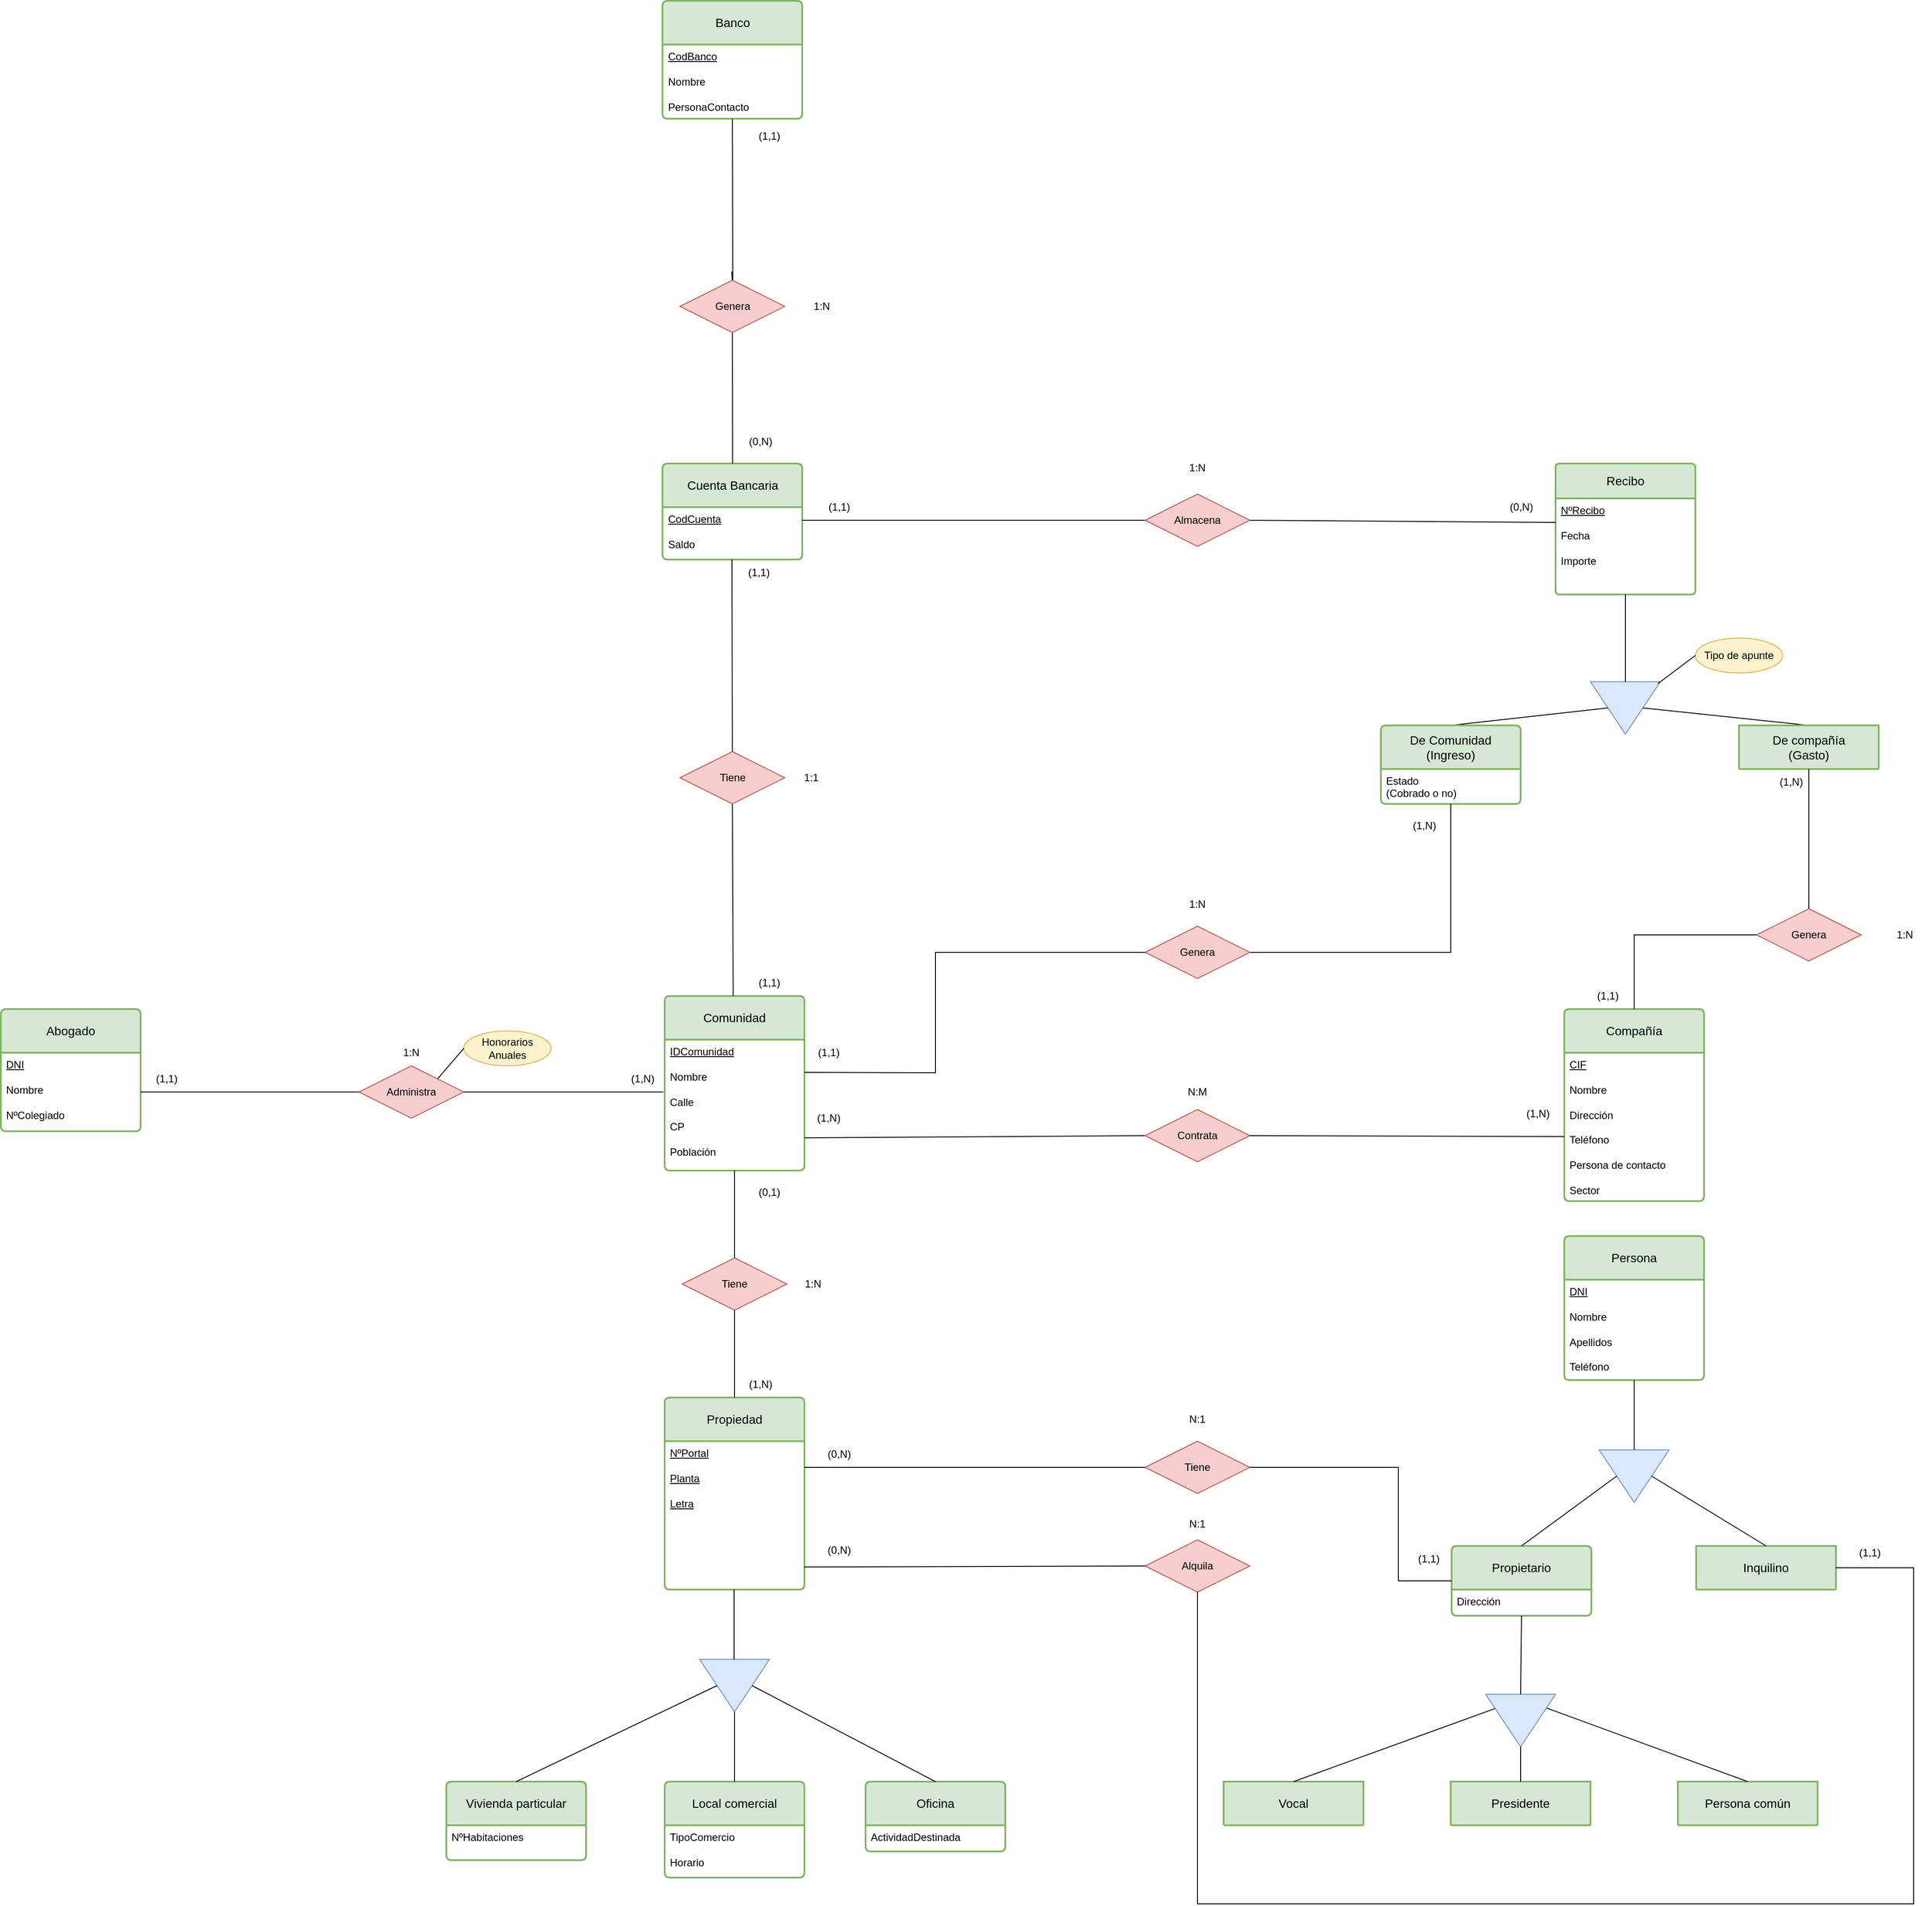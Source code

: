 <mxfile version="22.1.21" type="device">
  <diagram id="R2lEEEUBdFMjLlhIrx00" name="Page-1">
    <mxGraphModel dx="2422" dy="1778" grid="1" gridSize="10" guides="1" tooltips="1" connect="1" arrows="1" fold="1" page="1" pageScale="1" pageWidth="850" pageHeight="1100" math="0" shadow="0" extFonts="Permanent Marker^https://fonts.googleapis.com/css?family=Permanent+Marker">
      <root>
        <mxCell id="0" />
        <mxCell id="1" parent="0" />
        <mxCell id="xh92ISO5HCk_JloRSpn9-1" value="Abogado" style="swimlane;childLayout=stackLayout;horizontal=1;startSize=50;horizontalStack=0;rounded=1;fontSize=14;fontStyle=0;strokeWidth=2;resizeParent=0;resizeLast=1;shadow=0;dashed=0;align=center;arcSize=4;whiteSpace=wrap;html=1;fillColor=#d5e8d4;strokeColor=#82b366;" parent="1" vertex="1">
          <mxGeometry x="-360" y="115" width="160" height="140" as="geometry" />
        </mxCell>
        <mxCell id="xh92ISO5HCk_JloRSpn9-2" value="&lt;u&gt;DNI&lt;br&gt;&lt;/u&gt;&lt;br&gt;Nombre&lt;br&gt;&lt;br&gt;NºColegiado" style="align=left;strokeColor=none;fillColor=none;spacingLeft=4;fontSize=12;verticalAlign=top;resizable=0;rotatable=0;part=1;html=1;" parent="xh92ISO5HCk_JloRSpn9-1" vertex="1">
          <mxGeometry y="50" width="160" height="90" as="geometry" />
        </mxCell>
        <mxCell id="xh92ISO5HCk_JloRSpn9-3" value="Comunidad" style="swimlane;childLayout=stackLayout;horizontal=1;startSize=50;horizontalStack=0;rounded=1;fontSize=14;fontStyle=0;strokeWidth=2;resizeParent=0;resizeLast=1;shadow=0;dashed=0;align=center;arcSize=4;whiteSpace=wrap;html=1;fillColor=#d5e8d4;strokeColor=#82b366;" parent="1" vertex="1">
          <mxGeometry x="400" y="100" width="160" height="200" as="geometry" />
        </mxCell>
        <mxCell id="xh92ISO5HCk_JloRSpn9-4" value="&lt;u&gt;IDComunidad&lt;/u&gt;&lt;br&gt;&lt;br&gt;Nombre&lt;br&gt;&lt;br&gt;Calle&lt;br&gt;&lt;br&gt;CP&lt;br&gt;&lt;br&gt;Población&lt;br&gt;&lt;br&gt;" style="align=left;strokeColor=none;fillColor=none;spacingLeft=4;fontSize=12;verticalAlign=top;resizable=0;rotatable=0;part=1;html=1;" parent="xh92ISO5HCk_JloRSpn9-3" vertex="1">
          <mxGeometry y="50" width="160" height="150" as="geometry" />
        </mxCell>
        <mxCell id="xh92ISO5HCk_JloRSpn9-5" value="Compañía" style="swimlane;childLayout=stackLayout;horizontal=1;startSize=50;horizontalStack=0;rounded=1;fontSize=14;fontStyle=0;strokeWidth=2;resizeParent=0;resizeLast=1;shadow=0;dashed=0;align=center;arcSize=4;whiteSpace=wrap;html=1;fillColor=#d5e8d4;strokeColor=#82b366;" parent="1" vertex="1">
          <mxGeometry x="1430" y="115" width="160" height="220" as="geometry" />
        </mxCell>
        <mxCell id="xh92ISO5HCk_JloRSpn9-6" value="&lt;u&gt;CIF&lt;/u&gt;&lt;br&gt;&lt;br&gt;Nombre&lt;br&gt;&lt;br&gt;Dirección&lt;br&gt;&lt;br&gt;Teléfono&lt;br&gt;&lt;br&gt;Persona de contacto&lt;br&gt;&lt;br&gt;Sector" style="align=left;strokeColor=none;fillColor=none;spacingLeft=4;fontSize=12;verticalAlign=top;resizable=0;rotatable=0;part=1;html=1;" parent="xh92ISO5HCk_JloRSpn9-5" vertex="1">
          <mxGeometry y="50" width="160" height="170" as="geometry" />
        </mxCell>
        <mxCell id="xh92ISO5HCk_JloRSpn9-9" value="" style="triangle;whiteSpace=wrap;html=1;rotation=90;fillColor=#dae8fc;strokeColor=#6c8ebf;" parent="1" vertex="1">
          <mxGeometry x="450" y="850" width="60" height="80" as="geometry" />
        </mxCell>
        <mxCell id="xh92ISO5HCk_JloRSpn9-10" value="Vivienda particular" style="swimlane;childLayout=stackLayout;horizontal=1;startSize=50;horizontalStack=0;rounded=1;fontSize=14;fontStyle=0;strokeWidth=2;resizeParent=0;resizeLast=1;shadow=0;dashed=0;align=center;arcSize=4;whiteSpace=wrap;html=1;fillColor=#d5e8d4;strokeColor=#82b366;" parent="1" vertex="1">
          <mxGeometry x="150" y="1000" width="160" height="90" as="geometry" />
        </mxCell>
        <mxCell id="xh92ISO5HCk_JloRSpn9-11" value="NºHabitaciones" style="align=left;strokeColor=none;fillColor=none;spacingLeft=4;fontSize=12;verticalAlign=top;resizable=0;rotatable=0;part=1;html=1;" parent="xh92ISO5HCk_JloRSpn9-10" vertex="1">
          <mxGeometry y="50" width="160" height="40" as="geometry" />
        </mxCell>
        <mxCell id="xh92ISO5HCk_JloRSpn9-12" value="Local comercial" style="swimlane;childLayout=stackLayout;horizontal=1;startSize=50;horizontalStack=0;rounded=1;fontSize=14;fontStyle=0;strokeWidth=2;resizeParent=0;resizeLast=1;shadow=0;dashed=0;align=center;arcSize=4;whiteSpace=wrap;html=1;fillColor=#d5e8d4;strokeColor=#82b366;" parent="1" vertex="1">
          <mxGeometry x="400" y="1000" width="160" height="110" as="geometry" />
        </mxCell>
        <mxCell id="xh92ISO5HCk_JloRSpn9-13" value="TipoComercio&lt;br&gt;&lt;br&gt;Horario" style="align=left;strokeColor=none;fillColor=none;spacingLeft=4;fontSize=12;verticalAlign=top;resizable=0;rotatable=0;part=1;html=1;" parent="xh92ISO5HCk_JloRSpn9-12" vertex="1">
          <mxGeometry y="50" width="160" height="60" as="geometry" />
        </mxCell>
        <mxCell id="xh92ISO5HCk_JloRSpn9-14" value="Oficina" style="swimlane;childLayout=stackLayout;horizontal=1;startSize=50;horizontalStack=0;rounded=1;fontSize=14;fontStyle=0;strokeWidth=2;resizeParent=0;resizeLast=1;shadow=0;dashed=0;align=center;arcSize=4;whiteSpace=wrap;html=1;fillColor=#d5e8d4;strokeColor=#82b366;" parent="1" vertex="1">
          <mxGeometry x="630" y="1000" width="160" height="80" as="geometry" />
        </mxCell>
        <mxCell id="xh92ISO5HCk_JloRSpn9-15" value="ActividadDestinada" style="align=left;strokeColor=none;fillColor=none;spacingLeft=4;fontSize=12;verticalAlign=top;resizable=0;rotatable=0;part=1;html=1;" parent="xh92ISO5HCk_JloRSpn9-14" vertex="1">
          <mxGeometry y="50" width="160" height="30" as="geometry" />
        </mxCell>
        <mxCell id="xh92ISO5HCk_JloRSpn9-17" value="Persona común" style="swimlane;childLayout=stackLayout;horizontal=1;startSize=50;horizontalStack=0;rounded=1;fontSize=14;fontStyle=0;strokeWidth=2;resizeParent=0;resizeLast=1;shadow=0;dashed=0;align=center;arcSize=4;whiteSpace=wrap;html=1;fillColor=#d5e8d4;strokeColor=#82b366;" parent="1" vertex="1">
          <mxGeometry x="1560" y="1000" width="160" height="50" as="geometry" />
        </mxCell>
        <mxCell id="xh92ISO5HCk_JloRSpn9-24" value="Cuenta Bancaria" style="swimlane;childLayout=stackLayout;horizontal=1;startSize=50;horizontalStack=0;rounded=1;fontSize=14;fontStyle=0;strokeWidth=2;resizeParent=0;resizeLast=1;shadow=0;dashed=0;align=center;arcSize=4;whiteSpace=wrap;html=1;fillColor=#d5e8d4;strokeColor=#82b366;" parent="1" vertex="1">
          <mxGeometry x="397.5" y="-510" width="160" height="110" as="geometry" />
        </mxCell>
        <mxCell id="xh92ISO5HCk_JloRSpn9-25" value="&lt;u&gt;CodCuenta&lt;/u&gt;&lt;br&gt;&lt;br&gt;Saldo" style="align=left;strokeColor=none;fillColor=none;spacingLeft=4;fontSize=12;verticalAlign=top;resizable=0;rotatable=0;part=1;html=1;" parent="xh92ISO5HCk_JloRSpn9-24" vertex="1">
          <mxGeometry y="50" width="160" height="60" as="geometry" />
        </mxCell>
        <mxCell id="xh92ISO5HCk_JloRSpn9-26" value="Banco" style="swimlane;childLayout=stackLayout;horizontal=1;startSize=50;horizontalStack=0;rounded=1;fontSize=14;fontStyle=0;strokeWidth=2;resizeParent=0;resizeLast=1;shadow=0;dashed=0;align=center;arcSize=4;whiteSpace=wrap;html=1;fillColor=#d5e8d4;strokeColor=#82b366;" parent="1" vertex="1">
          <mxGeometry x="397.5" y="-1040" width="160" height="135" as="geometry" />
        </mxCell>
        <mxCell id="xh92ISO5HCk_JloRSpn9-27" value="&lt;u&gt;CodBanco&lt;/u&gt;&lt;br&gt;&lt;br&gt;Nombre&lt;br&gt;&lt;br&gt;PersonaContacto" style="align=left;strokeColor=none;fillColor=none;spacingLeft=4;fontSize=12;verticalAlign=top;resizable=0;rotatable=0;part=1;html=1;" parent="xh92ISO5HCk_JloRSpn9-26" vertex="1">
          <mxGeometry y="50" width="160" height="85" as="geometry" />
        </mxCell>
        <mxCell id="xh92ISO5HCk_JloRSpn9-28" value="Recibo" style="swimlane;childLayout=stackLayout;horizontal=1;startSize=40;horizontalStack=0;rounded=1;fontSize=14;fontStyle=0;strokeWidth=2;resizeParent=0;resizeLast=1;shadow=0;dashed=0;align=center;arcSize=4;whiteSpace=wrap;html=1;fillColor=#d5e8d4;strokeColor=#82b366;" parent="1" vertex="1">
          <mxGeometry x="1420" y="-510" width="160" height="150" as="geometry" />
        </mxCell>
        <mxCell id="xh92ISO5HCk_JloRSpn9-29" value="&lt;u&gt;NºRecibo&lt;/u&gt;&lt;br&gt;&lt;br&gt;Fecha&lt;br&gt;&lt;br&gt;Importe" style="align=left;strokeColor=none;fillColor=none;spacingLeft=4;fontSize=12;verticalAlign=top;resizable=0;rotatable=0;part=1;html=1;" parent="xh92ISO5HCk_JloRSpn9-28" vertex="1">
          <mxGeometry y="40" width="160" height="110" as="geometry" />
        </mxCell>
        <mxCell id="xh92ISO5HCk_JloRSpn9-30" value="" style="triangle;whiteSpace=wrap;html=1;rotation=90;fillColor=#dae8fc;strokeColor=#6c8ebf;" parent="1" vertex="1">
          <mxGeometry x="1350" y="890" width="60" height="80" as="geometry" />
        </mxCell>
        <mxCell id="xh92ISO5HCk_JloRSpn9-31" value="Propietario" style="swimlane;childLayout=stackLayout;horizontal=1;startSize=50;horizontalStack=0;rounded=1;fontSize=14;fontStyle=0;strokeWidth=2;resizeParent=0;resizeLast=1;shadow=0;dashed=0;align=center;arcSize=4;whiteSpace=wrap;html=1;fillColor=#d5e8d4;strokeColor=#82b366;" parent="1" vertex="1">
          <mxGeometry x="1301" y="730" width="160" height="80" as="geometry" />
        </mxCell>
        <mxCell id="xh92ISO5HCk_JloRSpn9-32" value="Dirección" style="align=left;strokeColor=none;fillColor=none;spacingLeft=4;fontSize=12;verticalAlign=top;resizable=0;rotatable=0;part=1;html=1;" parent="xh92ISO5HCk_JloRSpn9-31" vertex="1">
          <mxGeometry y="50" width="160" height="30" as="geometry" />
        </mxCell>
        <mxCell id="xh92ISO5HCk_JloRSpn9-33" value="" style="triangle;whiteSpace=wrap;html=1;rotation=90;fillColor=#dae8fc;strokeColor=#6c8ebf;" parent="1" vertex="1">
          <mxGeometry x="1470" y="-270" width="60" height="80" as="geometry" />
        </mxCell>
        <mxCell id="xh92ISO5HCk_JloRSpn9-38" value="Tipo de apunte" style="ellipse;whiteSpace=wrap;html=1;align=center;fillColor=#fff2cc;strokeColor=#d6b656;" parent="1" vertex="1">
          <mxGeometry x="1580" y="-310" width="100" height="40" as="geometry" />
        </mxCell>
        <mxCell id="xh92ISO5HCk_JloRSpn9-39" value="" style="endArrow=none;html=1;rounded=0;exitX=0.033;exitY=0.033;exitDx=0;exitDy=0;exitPerimeter=0;entryX=0;entryY=0.5;entryDx=0;entryDy=0;" parent="1" source="xh92ISO5HCk_JloRSpn9-33" target="xh92ISO5HCk_JloRSpn9-38" edge="1">
          <mxGeometry width="50" height="50" relative="1" as="geometry">
            <mxPoint x="1650" y="-240" as="sourcePoint" />
            <mxPoint x="1560" y="-290" as="targetPoint" />
          </mxGeometry>
        </mxCell>
        <mxCell id="K6A35efheIVHUd_6PUlh-1" value="Administra" style="shape=rhombus;perimeter=rhombusPerimeter;whiteSpace=wrap;html=1;align=center;fillColor=#f8cecc;strokeColor=#b85450;" parent="1" vertex="1">
          <mxGeometry x="50" y="180" width="120" height="60" as="geometry" />
        </mxCell>
        <mxCell id="K6A35efheIVHUd_6PUlh-2" value="" style="endArrow=none;html=1;rounded=0;entryX=1;entryY=0.5;entryDx=0;entryDy=0;exitX=0;exitY=0.5;exitDx=0;exitDy=0;" parent="1" source="K6A35efheIVHUd_6PUlh-1" target="xh92ISO5HCk_JloRSpn9-2" edge="1">
          <mxGeometry width="50" height="50" relative="1" as="geometry">
            <mxPoint x="-60" y="490" as="sourcePoint" />
            <mxPoint x="-10" y="440" as="targetPoint" />
          </mxGeometry>
        </mxCell>
        <mxCell id="K6A35efheIVHUd_6PUlh-3" value="" style="endArrow=none;html=1;rounded=0;entryX=1;entryY=0.5;entryDx=0;entryDy=0;exitX=-0.01;exitY=0.4;exitDx=0;exitDy=0;exitPerimeter=0;" parent="1" source="xh92ISO5HCk_JloRSpn9-4" target="K6A35efheIVHUd_6PUlh-1" edge="1">
          <mxGeometry width="50" height="50" relative="1" as="geometry">
            <mxPoint x="220" y="260" as="sourcePoint" />
            <mxPoint x="160" y="224.5" as="targetPoint" />
          </mxGeometry>
        </mxCell>
        <mxCell id="K6A35efheIVHUd_6PUlh-4" value="Honorarios Anuales" style="ellipse;whiteSpace=wrap;html=1;align=center;fillColor=#fff2cc;strokeColor=#d6b656;" parent="1" vertex="1">
          <mxGeometry x="170" y="140" width="100" height="40" as="geometry" />
        </mxCell>
        <mxCell id="K6A35efheIVHUd_6PUlh-5" value="" style="endArrow=none;html=1;rounded=0;entryX=1;entryY=0;entryDx=0;entryDy=0;exitX=0;exitY=0.5;exitDx=0;exitDy=0;" parent="1" source="K6A35efheIVHUd_6PUlh-4" target="K6A35efheIVHUd_6PUlh-1" edge="1">
          <mxGeometry width="50" height="50" relative="1" as="geometry">
            <mxPoint x="-30" y="390" as="sourcePoint" />
            <mxPoint x="20" y="340" as="targetPoint" />
          </mxGeometry>
        </mxCell>
        <mxCell id="K6A35efheIVHUd_6PUlh-6" value="" style="endArrow=none;html=1;rounded=0;exitX=0;exitY=0.5;exitDx=0;exitDy=0;entryX=1;entryY=0.75;entryDx=0;entryDy=0;" parent="1" source="K6A35efheIVHUd_6PUlh-7" edge="1" target="xh92ISO5HCk_JloRSpn9-4">
          <mxGeometry width="50" height="50" relative="1" as="geometry">
            <mxPoint x="980" y="270" as="sourcePoint" />
            <mxPoint x="591" y="270" as="targetPoint" />
          </mxGeometry>
        </mxCell>
        <mxCell id="K6A35efheIVHUd_6PUlh-7" value="Contrata" style="shape=rhombus;perimeter=rhombusPerimeter;whiteSpace=wrap;html=1;align=center;fillColor=#f8cecc;strokeColor=#b85450;" parent="1" vertex="1">
          <mxGeometry x="950" y="230" width="120" height="60" as="geometry" />
        </mxCell>
        <mxCell id="K6A35efheIVHUd_6PUlh-8" value="" style="endArrow=none;html=1;rounded=0;entryX=1;entryY=0.5;entryDx=0;entryDy=0;exitX=0;exitY=0.565;exitDx=0;exitDy=0;exitPerimeter=0;" parent="1" source="xh92ISO5HCk_JloRSpn9-6" target="K6A35efheIVHUd_6PUlh-7" edge="1">
          <mxGeometry width="50" height="50" relative="1" as="geometry">
            <mxPoint x="1430" y="225" as="sourcePoint" />
            <mxPoint x="930" y="229" as="targetPoint" />
          </mxGeometry>
        </mxCell>
        <mxCell id="K6A35efheIVHUd_6PUlh-10" value="" style="endArrow=none;html=1;rounded=0;entryX=1;entryY=0.5;entryDx=0;entryDy=0;exitX=0.5;exitY=0;exitDx=0;exitDy=0;" parent="1" source="xh92ISO5HCk_JloRSpn9-12" target="xh92ISO5HCk_JloRSpn9-9" edge="1">
          <mxGeometry width="50" height="50" relative="1" as="geometry">
            <mxPoint x="730" y="1030" as="sourcePoint" />
            <mxPoint x="780" y="980" as="targetPoint" />
          </mxGeometry>
        </mxCell>
        <mxCell id="K6A35efheIVHUd_6PUlh-11" value="" style="endArrow=none;html=1;rounded=0;entryX=0.5;entryY=0;entryDx=0;entryDy=0;exitX=0.5;exitY=0;exitDx=0;exitDy=0;" parent="1" source="xh92ISO5HCk_JloRSpn9-14" target="xh92ISO5HCk_JloRSpn9-9" edge="1">
          <mxGeometry width="50" height="50" relative="1" as="geometry">
            <mxPoint x="730" y="1030" as="sourcePoint" />
            <mxPoint x="780" y="980" as="targetPoint" />
          </mxGeometry>
        </mxCell>
        <mxCell id="K6A35efheIVHUd_6PUlh-12" value="" style="endArrow=none;html=1;rounded=0;entryX=0.5;entryY=1;entryDx=0;entryDy=0;exitX=0.5;exitY=0;exitDx=0;exitDy=0;" parent="1" source="xh92ISO5HCk_JloRSpn9-10" target="xh92ISO5HCk_JloRSpn9-9" edge="1">
          <mxGeometry width="50" height="50" relative="1" as="geometry">
            <mxPoint x="730" y="1030" as="sourcePoint" />
            <mxPoint x="780" y="980" as="targetPoint" />
          </mxGeometry>
        </mxCell>
        <mxCell id="K6A35efheIVHUd_6PUlh-13" value="" style="endArrow=none;html=1;rounded=0;entryX=0.5;entryY=1;entryDx=0;entryDy=0;exitX=0;exitY=0.5;exitDx=0;exitDy=0;" parent="1" source="xh92ISO5HCk_JloRSpn9-30" target="xh92ISO5HCk_JloRSpn9-32" edge="1">
          <mxGeometry width="50" height="50" relative="1" as="geometry">
            <mxPoint x="1385.23" y="1110" as="sourcePoint" />
            <mxPoint x="1385.23" y="1020" as="targetPoint" />
          </mxGeometry>
        </mxCell>
        <mxCell id="K6A35efheIVHUd_6PUlh-20" value="Tiene" style="shape=rhombus;perimeter=rhombusPerimeter;whiteSpace=wrap;html=1;align=center;fillColor=#f8cecc;strokeColor=#b85450;" parent="1" vertex="1">
          <mxGeometry x="950" y="610" width="120" height="60" as="geometry" />
        </mxCell>
        <mxCell id="K6A35efheIVHUd_6PUlh-21" value="Alquila" style="shape=rhombus;perimeter=rhombusPerimeter;whiteSpace=wrap;html=1;align=center;fillColor=#f8cecc;strokeColor=#b85450;" parent="1" vertex="1">
          <mxGeometry x="950" y="723" width="120" height="60" as="geometry" />
        </mxCell>
        <mxCell id="8YPmlU6h08-u4TBoxK_e-1" value="1:N" style="text;html=1;strokeColor=none;fillColor=none;align=center;verticalAlign=middle;whiteSpace=wrap;rounded=0;" parent="1" vertex="1">
          <mxGeometry x="80" y="150" width="60" height="30" as="geometry" />
        </mxCell>
        <mxCell id="8YPmlU6h08-u4TBoxK_e-4" value="(1,N)" style="text;html=1;strokeColor=none;fillColor=none;align=center;verticalAlign=middle;whiteSpace=wrap;rounded=0;" parent="1" vertex="1">
          <mxGeometry x="345" y="180" width="60" height="30" as="geometry" />
        </mxCell>
        <mxCell id="8YPmlU6h08-u4TBoxK_e-5" value="N:M" style="text;html=1;strokeColor=none;fillColor=none;align=center;verticalAlign=middle;whiteSpace=wrap;rounded=0;" parent="1" vertex="1">
          <mxGeometry x="980" y="195" width="60" height="30" as="geometry" />
        </mxCell>
        <mxCell id="8YPmlU6h08-u4TBoxK_e-6" value="(1,N)" style="text;html=1;strokeColor=none;fillColor=none;align=center;verticalAlign=middle;whiteSpace=wrap;rounded=0;" parent="1" vertex="1">
          <mxGeometry x="557.5" y="225" width="60" height="30" as="geometry" />
        </mxCell>
        <mxCell id="8YPmlU6h08-u4TBoxK_e-7" value="(1,N)" style="text;html=1;strokeColor=none;fillColor=none;align=center;verticalAlign=middle;whiteSpace=wrap;rounded=0;" parent="1" vertex="1">
          <mxGeometry x="1370" y="220" width="60" height="30" as="geometry" />
        </mxCell>
        <mxCell id="8YPmlU6h08-u4TBoxK_e-8" value="Tiene" style="shape=rhombus;perimeter=rhombusPerimeter;whiteSpace=wrap;html=1;align=center;fillColor=#f8cecc;strokeColor=#b85450;" parent="1" vertex="1">
          <mxGeometry x="420" y="400" width="120" height="60" as="geometry" />
        </mxCell>
        <mxCell id="8YPmlU6h08-u4TBoxK_e-9" value="Propiedad" style="swimlane;childLayout=stackLayout;horizontal=1;startSize=50;horizontalStack=0;rounded=1;fontSize=14;fontStyle=0;strokeWidth=2;resizeParent=0;resizeLast=1;shadow=0;dashed=0;align=center;arcSize=4;whiteSpace=wrap;html=1;fillColor=#d5e8d4;strokeColor=#82b366;" parent="1" vertex="1">
          <mxGeometry x="400" y="560" width="160" height="220" as="geometry" />
        </mxCell>
        <mxCell id="8YPmlU6h08-u4TBoxK_e-10" value="&lt;u&gt;NºPortal&lt;br style=&quot;border-color: var(--border-color);&quot;&gt;&lt;br style=&quot;border-color: var(--border-color);&quot;&gt;Planta&lt;br style=&quot;border-color: var(--border-color);&quot;&gt;&lt;br style=&quot;border-color: var(--border-color);&quot;&gt;Letra&lt;/u&gt;" style="align=left;strokeColor=none;fillColor=none;spacingLeft=4;fontSize=12;verticalAlign=top;resizable=0;rotatable=0;part=1;html=1;" parent="8YPmlU6h08-u4TBoxK_e-9" vertex="1">
          <mxGeometry y="50" width="160" height="170" as="geometry" />
        </mxCell>
        <mxCell id="8YPmlU6h08-u4TBoxK_e-13" value="" style="endArrow=none;html=1;rounded=0;exitX=0.5;exitY=0;exitDx=0;exitDy=0;entryX=0.5;entryY=1;entryDx=0;entryDy=0;" parent="1" source="8YPmlU6h08-u4TBoxK_e-9" target="8YPmlU6h08-u4TBoxK_e-8" edge="1">
          <mxGeometry width="50" height="50" relative="1" as="geometry">
            <mxPoint x="620" y="520" as="sourcePoint" />
            <mxPoint x="670" y="470" as="targetPoint" />
          </mxGeometry>
        </mxCell>
        <mxCell id="8YPmlU6h08-u4TBoxK_e-14" value="" style="endArrow=none;html=1;rounded=0;entryX=0.5;entryY=1;entryDx=0;entryDy=0;exitX=0.5;exitY=0;exitDx=0;exitDy=0;" parent="1" source="8YPmlU6h08-u4TBoxK_e-8" target="xh92ISO5HCk_JloRSpn9-4" edge="1">
          <mxGeometry width="50" height="50" relative="1" as="geometry">
            <mxPoint x="620" y="520" as="sourcePoint" />
            <mxPoint x="670" y="470" as="targetPoint" />
          </mxGeometry>
        </mxCell>
        <mxCell id="8YPmlU6h08-u4TBoxK_e-15" value="" style="endArrow=none;html=1;rounded=0;entryX=0.5;entryY=1;entryDx=0;entryDy=0;exitX=0.5;exitY=0;exitDx=0;exitDy=0;" parent="1" edge="1">
          <mxGeometry width="50" height="50" relative="1" as="geometry">
            <mxPoint x="479.5" y="860" as="sourcePoint" />
            <mxPoint x="479.5" y="780" as="targetPoint" />
          </mxGeometry>
        </mxCell>
        <mxCell id="8YPmlU6h08-u4TBoxK_e-16" value="1:N" style="text;html=1;strokeColor=none;fillColor=none;align=center;verticalAlign=middle;whiteSpace=wrap;rounded=0;" parent="1" vertex="1">
          <mxGeometry x="540" y="415" width="60" height="30" as="geometry" />
        </mxCell>
        <mxCell id="8YPmlU6h08-u4TBoxK_e-17" value="(0,1)" style="text;html=1;strokeColor=none;fillColor=none;align=center;verticalAlign=middle;whiteSpace=wrap;rounded=0;" parent="1" vertex="1">
          <mxGeometry x="490" y="310" width="60" height="30" as="geometry" />
        </mxCell>
        <mxCell id="8YPmlU6h08-u4TBoxK_e-18" value="(1,N)" style="text;html=1;strokeColor=none;fillColor=none;align=center;verticalAlign=middle;whiteSpace=wrap;rounded=0;" parent="1" vertex="1">
          <mxGeometry x="480" y="530" width="60" height="30" as="geometry" />
        </mxCell>
        <mxCell id="8YPmlU6h08-u4TBoxK_e-22" value="" style="endArrow=none;html=1;rounded=0;entryX=0;entryY=0.5;entryDx=0;entryDy=0;exitX=0.999;exitY=0.848;exitDx=0;exitDy=0;exitPerimeter=0;" parent="1" source="8YPmlU6h08-u4TBoxK_e-10" target="K6A35efheIVHUd_6PUlh-21" edge="1">
          <mxGeometry width="50" height="50" relative="1" as="geometry">
            <mxPoint x="1150" y="960" as="sourcePoint" />
            <mxPoint x="1200" y="910" as="targetPoint" />
          </mxGeometry>
        </mxCell>
        <mxCell id="8YPmlU6h08-u4TBoxK_e-23" value="" style="endArrow=none;html=1;rounded=0;exitX=0;exitY=0.5;exitDx=0;exitDy=0;" parent="1" source="K6A35efheIVHUd_6PUlh-20" edge="1">
          <mxGeometry width="50" height="50" relative="1" as="geometry">
            <mxPoint x="1200" y="770" as="sourcePoint" />
            <mxPoint x="560" y="640" as="targetPoint" />
          </mxGeometry>
        </mxCell>
        <mxCell id="8YPmlU6h08-u4TBoxK_e-24" value="Presidente" style="swimlane;childLayout=stackLayout;horizontal=1;startSize=50;horizontalStack=0;rounded=1;fontSize=14;fontStyle=0;strokeWidth=2;resizeParent=0;resizeLast=1;shadow=0;dashed=0;align=center;arcSize=4;whiteSpace=wrap;html=1;fillColor=#d5e8d4;strokeColor=#82b366;" parent="1" vertex="1">
          <mxGeometry x="1300" y="1000" width="160" height="50" as="geometry" />
        </mxCell>
        <mxCell id="8YPmlU6h08-u4TBoxK_e-26" value="Vocal" style="swimlane;childLayout=stackLayout;horizontal=1;startSize=50;horizontalStack=0;rounded=1;fontSize=14;fontStyle=0;strokeWidth=2;resizeParent=0;resizeLast=1;shadow=0;dashed=0;align=center;arcSize=4;whiteSpace=wrap;html=1;fillColor=#d5e8d4;strokeColor=#82b366;" parent="1" vertex="1">
          <mxGeometry x="1040" y="1000" width="160" height="50" as="geometry" />
        </mxCell>
        <mxCell id="8YPmlU6h08-u4TBoxK_e-28" value="" style="endArrow=none;html=1;rounded=0;entryX=1;entryY=0.5;entryDx=0;entryDy=0;exitX=0.5;exitY=0;exitDx=0;exitDy=0;" parent="1" source="8YPmlU6h08-u4TBoxK_e-24" target="xh92ISO5HCk_JloRSpn9-30" edge="1">
          <mxGeometry width="50" height="50" relative="1" as="geometry">
            <mxPoint x="1279" y="1158" as="sourcePoint" />
            <mxPoint x="1211" y="1060" as="targetPoint" />
          </mxGeometry>
        </mxCell>
        <mxCell id="8YPmlU6h08-u4TBoxK_e-29" value="" style="endArrow=none;html=1;rounded=0;entryX=0.272;entryY=0.867;entryDx=0;entryDy=0;exitX=0.5;exitY=0;exitDx=0;exitDy=0;entryPerimeter=0;" parent="1" source="8YPmlU6h08-u4TBoxK_e-26" target="xh92ISO5HCk_JloRSpn9-30" edge="1">
          <mxGeometry width="50" height="50" relative="1" as="geometry">
            <mxPoint x="1262" y="1153" as="sourcePoint" />
            <mxPoint x="981" y="1030" as="targetPoint" />
          </mxGeometry>
        </mxCell>
        <mxCell id="8YPmlU6h08-u4TBoxK_e-31" value="" style="endArrow=none;html=1;rounded=0;entryX=0.264;entryY=0.125;entryDx=0;entryDy=0;exitX=0.5;exitY=0;exitDx=0;exitDy=0;entryPerimeter=0;" parent="1" source="xh92ISO5HCk_JloRSpn9-17" target="xh92ISO5HCk_JloRSpn9-30" edge="1">
          <mxGeometry width="50" height="50" relative="1" as="geometry">
            <mxPoint x="1156" y="1190" as="sourcePoint" />
            <mxPoint x="1362" y="1066" as="targetPoint" />
          </mxGeometry>
        </mxCell>
        <mxCell id="SJak0GKSRrxmTvYQ2rc7-3" value="" style="endArrow=none;html=1;rounded=0;entryX=0.5;entryY=1;entryDx=0;entryDy=0;exitX=0.5;exitY=0;exitDx=0;exitDy=0;" edge="1" parent="1" target="SJak0GKSRrxmTvYQ2rc7-4">
          <mxGeometry width="50" height="50" relative="1" as="geometry">
            <mxPoint x="478.46" y="100" as="sourcePoint" />
            <mxPoint x="478.46" as="targetPoint" />
          </mxGeometry>
        </mxCell>
        <mxCell id="SJak0GKSRrxmTvYQ2rc7-4" value="Tiene" style="shape=rhombus;perimeter=rhombusPerimeter;whiteSpace=wrap;html=1;align=center;fillColor=#f8cecc;strokeColor=#b85450;" vertex="1" parent="1">
          <mxGeometry x="417.5" y="-180" width="120" height="60" as="geometry" />
        </mxCell>
        <mxCell id="SJak0GKSRrxmTvYQ2rc7-5" value="" style="endArrow=none;html=1;rounded=0;exitX=0.5;exitY=0;exitDx=0;exitDy=0;" edge="1" parent="1" source="SJak0GKSRrxmTvYQ2rc7-4">
          <mxGeometry width="50" height="50" relative="1" as="geometry">
            <mxPoint x="476.5" y="-300" as="sourcePoint" />
            <mxPoint x="477" y="-400" as="targetPoint" />
          </mxGeometry>
        </mxCell>
        <mxCell id="SJak0GKSRrxmTvYQ2rc7-9" value="Persona" style="swimlane;childLayout=stackLayout;horizontal=1;startSize=50;horizontalStack=0;rounded=1;fontSize=14;fontStyle=0;strokeWidth=2;resizeParent=0;resizeLast=1;shadow=0;dashed=0;align=center;arcSize=4;whiteSpace=wrap;html=1;fillColor=#d5e8d4;strokeColor=#82b366;" vertex="1" parent="1">
          <mxGeometry x="1430" y="375" width="160" height="165" as="geometry" />
        </mxCell>
        <mxCell id="SJak0GKSRrxmTvYQ2rc7-10" value="&lt;u&gt;DNI&lt;/u&gt;&lt;br&gt;&lt;br&gt;Nombre&lt;br&gt;&lt;br&gt;Apellidos&lt;br&gt;&lt;br&gt;Teléfono&lt;br&gt;&lt;br&gt;" style="align=left;strokeColor=none;fillColor=none;spacingLeft=4;fontSize=12;verticalAlign=top;resizable=0;rotatable=0;part=1;html=1;" vertex="1" parent="SJak0GKSRrxmTvYQ2rc7-9">
          <mxGeometry y="50" width="160" height="115" as="geometry" />
        </mxCell>
        <mxCell id="SJak0GKSRrxmTvYQ2rc7-13" value="Inquilino" style="swimlane;childLayout=stackLayout;horizontal=1;startSize=50;horizontalStack=0;rounded=1;fontSize=14;fontStyle=0;strokeWidth=2;resizeParent=0;resizeLast=1;shadow=0;dashed=0;align=center;arcSize=4;whiteSpace=wrap;html=1;fillColor=#d5e8d4;strokeColor=#82b366;" vertex="1" parent="1">
          <mxGeometry x="1581" y="730" width="160" height="50" as="geometry" />
        </mxCell>
        <mxCell id="SJak0GKSRrxmTvYQ2rc7-15" value="" style="triangle;whiteSpace=wrap;html=1;rotation=90;fillColor=#dae8fc;strokeColor=#6c8ebf;" vertex="1" parent="1">
          <mxGeometry x="1480" y="610" width="60" height="80" as="geometry" />
        </mxCell>
        <mxCell id="SJak0GKSRrxmTvYQ2rc7-16" value="" style="endArrow=none;html=1;rounded=0;entryX=0.5;entryY=1;entryDx=0;entryDy=0;exitX=0.5;exitY=0;exitDx=0;exitDy=0;" edge="1" parent="1" source="xh92ISO5HCk_JloRSpn9-31" target="SJak0GKSRrxmTvYQ2rc7-15">
          <mxGeometry width="50" height="50" relative="1" as="geometry">
            <mxPoint x="1060" y="900" as="sourcePoint" />
            <mxPoint x="1110" y="850" as="targetPoint" />
          </mxGeometry>
        </mxCell>
        <mxCell id="SJak0GKSRrxmTvYQ2rc7-17" value="" style="endArrow=none;html=1;rounded=0;entryX=0.5;entryY=0;entryDx=0;entryDy=0;exitX=0.5;exitY=0;exitDx=0;exitDy=0;" edge="1" parent="1" source="SJak0GKSRrxmTvYQ2rc7-13" target="SJak0GKSRrxmTvYQ2rc7-15">
          <mxGeometry width="50" height="50" relative="1" as="geometry">
            <mxPoint x="1060" y="900" as="sourcePoint" />
            <mxPoint x="1110" y="850" as="targetPoint" />
          </mxGeometry>
        </mxCell>
        <mxCell id="SJak0GKSRrxmTvYQ2rc7-18" value="" style="endArrow=none;html=1;rounded=0;entryX=0;entryY=0.5;entryDx=0;entryDy=0;exitX=1;exitY=0.5;exitDx=0;exitDy=0;" edge="1" parent="1" source="K6A35efheIVHUd_6PUlh-20" target="xh92ISO5HCk_JloRSpn9-31">
          <mxGeometry width="50" height="50" relative="1" as="geometry">
            <mxPoint x="1060" y="900" as="sourcePoint" />
            <mxPoint x="1110" y="850" as="targetPoint" />
            <Array as="points">
              <mxPoint x="1240" y="640" />
              <mxPoint x="1240" y="770" />
            </Array>
          </mxGeometry>
        </mxCell>
        <mxCell id="SJak0GKSRrxmTvYQ2rc7-19" value="" style="endArrow=none;html=1;rounded=0;entryX=1;entryY=0.5;entryDx=0;entryDy=0;exitX=0.5;exitY=1;exitDx=0;exitDy=0;" edge="1" parent="1" source="K6A35efheIVHUd_6PUlh-21" target="SJak0GKSRrxmTvYQ2rc7-13">
          <mxGeometry width="50" height="50" relative="1" as="geometry">
            <mxPoint x="990" y="1130" as="sourcePoint" />
            <mxPoint x="1110" y="850" as="targetPoint" />
            <Array as="points">
              <mxPoint x="1010" y="1140" />
              <mxPoint x="1830" y="1140" />
              <mxPoint x="1830" y="755" />
            </Array>
          </mxGeometry>
        </mxCell>
        <mxCell id="SJak0GKSRrxmTvYQ2rc7-20" value="" style="endArrow=none;html=1;rounded=0;entryX=0.5;entryY=1;entryDx=0;entryDy=0;exitX=0.5;exitY=0;exitDx=0;exitDy=0;" edge="1" parent="1">
          <mxGeometry width="50" height="50" relative="1" as="geometry">
            <mxPoint x="1510" y="620" as="sourcePoint" />
            <mxPoint x="1510" y="540" as="targetPoint" />
          </mxGeometry>
        </mxCell>
        <mxCell id="SJak0GKSRrxmTvYQ2rc7-21" value="" style="endArrow=none;html=1;rounded=0;entryX=1;entryY=0.25;entryDx=0;entryDy=0;exitX=0;exitY=0.5;exitDx=0;exitDy=0;" edge="1" parent="1" source="SJak0GKSRrxmTvYQ2rc7-22" target="xh92ISO5HCk_JloRSpn9-25">
          <mxGeometry width="50" height="50" relative="1" as="geometry">
            <mxPoint x="760" y="-205" as="sourcePoint" />
            <mxPoint x="660" y="-190" as="targetPoint" />
          </mxGeometry>
        </mxCell>
        <mxCell id="SJak0GKSRrxmTvYQ2rc7-22" value="Almacena" style="shape=rhombus;perimeter=rhombusPerimeter;whiteSpace=wrap;html=1;align=center;fillColor=#f8cecc;strokeColor=#b85450;" vertex="1" parent="1">
          <mxGeometry x="950" y="-475" width="120" height="60" as="geometry" />
        </mxCell>
        <mxCell id="SJak0GKSRrxmTvYQ2rc7-25" value="" style="endArrow=none;html=1;rounded=0;entryX=1;entryY=0.5;entryDx=0;entryDy=0;exitX=0;exitY=0.25;exitDx=0;exitDy=0;" edge="1" parent="1" source="xh92ISO5HCk_JloRSpn9-29" target="SJak0GKSRrxmTvYQ2rc7-22">
          <mxGeometry width="50" height="50" relative="1" as="geometry">
            <mxPoint x="1282" y="-445.53" as="sourcePoint" />
            <mxPoint x="1010" y="-445.0" as="targetPoint" />
          </mxGeometry>
        </mxCell>
        <mxCell id="SJak0GKSRrxmTvYQ2rc7-28" value="" style="endArrow=none;html=1;rounded=0;entryX=0.5;entryY=1;entryDx=0;entryDy=0;exitX=0;exitY=0.5;exitDx=0;exitDy=0;" edge="1" parent="1" source="xh92ISO5HCk_JloRSpn9-33" target="xh92ISO5HCk_JloRSpn9-29">
          <mxGeometry width="50" height="50" relative="1" as="geometry">
            <mxPoint x="1330" y="-270" as="sourcePoint" />
            <mxPoint x="1330" y="-350" as="targetPoint" />
          </mxGeometry>
        </mxCell>
        <mxCell id="SJak0GKSRrxmTvYQ2rc7-29" value="" style="endArrow=none;html=1;rounded=0;entryX=0.5;entryY=1;entryDx=0;entryDy=0;exitX=0.5;exitY=0;exitDx=0;exitDy=0;" edge="1" parent="1" source="SJak0GKSRrxmTvYQ2rc7-33" target="xh92ISO5HCk_JloRSpn9-33">
          <mxGeometry width="50" height="50" relative="1" as="geometry">
            <mxPoint x="1340" y="-120.0" as="sourcePoint" />
            <mxPoint x="1200" y="60" as="targetPoint" />
          </mxGeometry>
        </mxCell>
        <mxCell id="SJak0GKSRrxmTvYQ2rc7-30" value="" style="endArrow=none;html=1;rounded=0;entryX=0.5;entryY=0;entryDx=0;entryDy=0;exitX=0.5;exitY=0;exitDx=0;exitDy=0;" edge="1" parent="1" source="SJak0GKSRrxmTvYQ2rc7-35" target="xh92ISO5HCk_JloRSpn9-33">
          <mxGeometry width="50" height="50" relative="1" as="geometry">
            <mxPoint x="1620" y="-120.0" as="sourcePoint" />
            <mxPoint x="1200" y="-60" as="targetPoint" />
          </mxGeometry>
        </mxCell>
        <mxCell id="SJak0GKSRrxmTvYQ2rc7-33" value="De Comunidad&lt;br&gt;(Ingreso)" style="swimlane;childLayout=stackLayout;horizontal=1;startSize=50;horizontalStack=0;rounded=1;fontSize=14;fontStyle=0;strokeWidth=2;resizeParent=0;resizeLast=1;shadow=0;dashed=0;align=center;arcSize=4;whiteSpace=wrap;html=1;fillColor=#d5e8d4;strokeColor=#82b366;" vertex="1" parent="1">
          <mxGeometry x="1220" y="-210" width="160" height="90" as="geometry" />
        </mxCell>
        <mxCell id="SJak0GKSRrxmTvYQ2rc7-34" value="Estado&lt;br&gt;(Cobrado o no)" style="align=left;strokeColor=none;fillColor=none;spacingLeft=4;fontSize=12;verticalAlign=top;resizable=0;rotatable=0;part=1;html=1;" vertex="1" parent="SJak0GKSRrxmTvYQ2rc7-33">
          <mxGeometry y="50" width="160" height="40" as="geometry" />
        </mxCell>
        <mxCell id="SJak0GKSRrxmTvYQ2rc7-35" value="De compañía&lt;br&gt;(Gasto)" style="swimlane;childLayout=stackLayout;horizontal=1;startSize=50;horizontalStack=0;rounded=1;fontSize=14;fontStyle=0;strokeWidth=2;resizeParent=0;resizeLast=1;shadow=0;dashed=0;align=center;arcSize=4;whiteSpace=wrap;html=1;fillColor=#d5e8d4;strokeColor=#82b366;" vertex="1" parent="1">
          <mxGeometry x="1630" y="-210" width="160" height="50" as="geometry" />
        </mxCell>
        <mxCell id="SJak0GKSRrxmTvYQ2rc7-36" value="" style="endArrow=none;html=1;rounded=0;exitX=0.5;exitY=0;exitDx=0;exitDy=0;" edge="1" parent="1" source="SJak0GKSRrxmTvYQ2rc7-7">
          <mxGeometry width="50" height="50" relative="1" as="geometry">
            <mxPoint x="477.73" y="-510" as="sourcePoint" />
            <mxPoint x="476.73" y="-730" as="targetPoint" />
          </mxGeometry>
        </mxCell>
        <mxCell id="SJak0GKSRrxmTvYQ2rc7-38" value="" style="endArrow=none;html=1;rounded=0;entryX=0.5;entryY=1;entryDx=0;entryDy=0;" edge="1" parent="1" target="xh92ISO5HCk_JloRSpn9-27">
          <mxGeometry width="50" height="50" relative="1" as="geometry">
            <mxPoint x="478" y="-720" as="sourcePoint" />
            <mxPoint x="530" y="-940" as="targetPoint" />
          </mxGeometry>
        </mxCell>
        <mxCell id="SJak0GKSRrxmTvYQ2rc7-40" value="" style="endArrow=none;html=1;rounded=0;entryX=0.5;entryY=1;entryDx=0;entryDy=0;exitX=1;exitY=0.5;exitDx=0;exitDy=0;" edge="1" parent="1" source="SJak0GKSRrxmTvYQ2rc7-41" target="SJak0GKSRrxmTvYQ2rc7-33">
          <mxGeometry width="50" height="50" relative="1" as="geometry">
            <mxPoint x="1130" y="50" as="sourcePoint" />
            <mxPoint x="1150" y="-70" as="targetPoint" />
            <Array as="points">
              <mxPoint x="1300" y="50" />
            </Array>
          </mxGeometry>
        </mxCell>
        <mxCell id="SJak0GKSRrxmTvYQ2rc7-41" value="Genera" style="shape=rhombus;perimeter=rhombusPerimeter;whiteSpace=wrap;html=1;align=center;fillColor=#f8cecc;strokeColor=#b85450;" vertex="1" parent="1">
          <mxGeometry x="950" y="20" width="120" height="60" as="geometry" />
        </mxCell>
        <mxCell id="SJak0GKSRrxmTvYQ2rc7-42" value="" style="endArrow=none;html=1;rounded=0;entryX=0;entryY=0.5;entryDx=0;entryDy=0;exitX=1;exitY=0.25;exitDx=0;exitDy=0;" edge="1" parent="1" source="xh92ISO5HCk_JloRSpn9-4" target="SJak0GKSRrxmTvYQ2rc7-41">
          <mxGeometry width="50" height="50" relative="1" as="geometry">
            <mxPoint x="1100" y="-20" as="sourcePoint" />
            <mxPoint x="1150" y="-70" as="targetPoint" />
            <Array as="points">
              <mxPoint x="710" y="188" />
              <mxPoint x="710" y="50" />
            </Array>
          </mxGeometry>
        </mxCell>
        <mxCell id="SJak0GKSRrxmTvYQ2rc7-43" value="Genera" style="shape=rhombus;perimeter=rhombusPerimeter;whiteSpace=wrap;html=1;align=center;fillColor=#f8cecc;strokeColor=#b85450;" vertex="1" parent="1">
          <mxGeometry x="1650" width="120" height="60" as="geometry" />
        </mxCell>
        <mxCell id="SJak0GKSRrxmTvYQ2rc7-44" value="" style="endArrow=none;html=1;rounded=0;entryX=0.5;entryY=1;entryDx=0;entryDy=0;exitX=0.5;exitY=0;exitDx=0;exitDy=0;" edge="1" parent="1" source="SJak0GKSRrxmTvYQ2rc7-43" target="SJak0GKSRrxmTvYQ2rc7-35">
          <mxGeometry width="50" height="50" relative="1" as="geometry">
            <mxPoint x="1100" y="-20" as="sourcePoint" />
            <mxPoint x="1150" y="-70" as="targetPoint" />
          </mxGeometry>
        </mxCell>
        <mxCell id="SJak0GKSRrxmTvYQ2rc7-45" value="" style="endArrow=none;html=1;rounded=0;entryX=0;entryY=0.5;entryDx=0;entryDy=0;exitX=0.5;exitY=0;exitDx=0;exitDy=0;" edge="1" parent="1" source="xh92ISO5HCk_JloRSpn9-5" target="SJak0GKSRrxmTvYQ2rc7-43">
          <mxGeometry width="50" height="50" relative="1" as="geometry">
            <mxPoint x="1100" y="-20" as="sourcePoint" />
            <mxPoint x="1150" y="-70" as="targetPoint" />
            <Array as="points">
              <mxPoint x="1510" y="30" />
            </Array>
          </mxGeometry>
        </mxCell>
        <mxCell id="SJak0GKSRrxmTvYQ2rc7-46" value="" style="endArrow=none;html=1;rounded=0;exitX=0.5;exitY=0;exitDx=0;exitDy=0;" edge="1" parent="1" target="SJak0GKSRrxmTvYQ2rc7-7">
          <mxGeometry width="50" height="50" relative="1" as="geometry">
            <mxPoint x="477.73" y="-510" as="sourcePoint" />
            <mxPoint x="476.73" y="-730" as="targetPoint" />
          </mxGeometry>
        </mxCell>
        <mxCell id="SJak0GKSRrxmTvYQ2rc7-7" value="Genera" style="shape=rhombus;perimeter=rhombusPerimeter;whiteSpace=wrap;html=1;align=center;fillColor=#f8cecc;strokeColor=#b85450;" vertex="1" parent="1">
          <mxGeometry x="417.5" y="-720" width="120" height="60" as="geometry" />
        </mxCell>
        <mxCell id="SJak0GKSRrxmTvYQ2rc7-47" value="(1,1)" style="text;html=1;strokeColor=none;fillColor=none;align=center;verticalAlign=middle;whiteSpace=wrap;rounded=0;" vertex="1" parent="1">
          <mxGeometry x="-200" y="180" width="60" height="30" as="geometry" />
        </mxCell>
        <mxCell id="SJak0GKSRrxmTvYQ2rc7-48" value="1:1" style="text;html=1;strokeColor=none;fillColor=none;align=center;verticalAlign=middle;whiteSpace=wrap;rounded=0;" vertex="1" parent="1">
          <mxGeometry x="537.5" y="-165" width="60" height="30" as="geometry" />
        </mxCell>
        <mxCell id="SJak0GKSRrxmTvYQ2rc7-50" value="(1,1)" style="text;html=1;strokeColor=none;fillColor=none;align=center;verticalAlign=middle;whiteSpace=wrap;rounded=0;" vertex="1" parent="1">
          <mxGeometry x="490" y="70" width="60" height="30" as="geometry" />
        </mxCell>
        <mxCell id="SJak0GKSRrxmTvYQ2rc7-51" value="(1,1)" style="text;html=1;strokeColor=none;fillColor=none;align=center;verticalAlign=middle;whiteSpace=wrap;rounded=0;" vertex="1" parent="1">
          <mxGeometry x="477.5" y="-400" width="60" height="30" as="geometry" />
        </mxCell>
        <mxCell id="SJak0GKSRrxmTvYQ2rc7-52" value="1:N" style="text;html=1;strokeColor=none;fillColor=none;align=center;verticalAlign=middle;whiteSpace=wrap;rounded=0;" vertex="1" parent="1">
          <mxGeometry x="550" y="-705" width="60" height="30" as="geometry" />
        </mxCell>
        <mxCell id="SJak0GKSRrxmTvYQ2rc7-53" value="(0,N)" style="text;html=1;strokeColor=none;fillColor=none;align=center;verticalAlign=middle;whiteSpace=wrap;rounded=0;" vertex="1" parent="1">
          <mxGeometry x="480" y="-550" width="60" height="30" as="geometry" />
        </mxCell>
        <mxCell id="SJak0GKSRrxmTvYQ2rc7-54" value="(1,1)" style="text;html=1;strokeColor=none;fillColor=none;align=center;verticalAlign=middle;whiteSpace=wrap;rounded=0;" vertex="1" parent="1">
          <mxGeometry x="490" y="-900" width="60" height="30" as="geometry" />
        </mxCell>
        <mxCell id="SJak0GKSRrxmTvYQ2rc7-55" value="1:N" style="text;html=1;strokeColor=none;fillColor=none;align=center;verticalAlign=middle;whiteSpace=wrap;rounded=0;" vertex="1" parent="1">
          <mxGeometry x="980" y="-520" width="60" height="30" as="geometry" />
        </mxCell>
        <mxCell id="SJak0GKSRrxmTvYQ2rc7-57" value="(1,1)" style="text;html=1;strokeColor=none;fillColor=none;align=center;verticalAlign=middle;whiteSpace=wrap;rounded=0;" vertex="1" parent="1">
          <mxGeometry x="570" y="-475" width="60" height="30" as="geometry" />
        </mxCell>
        <mxCell id="SJak0GKSRrxmTvYQ2rc7-58" value="(0,N)" style="text;html=1;strokeColor=none;fillColor=none;align=center;verticalAlign=middle;whiteSpace=wrap;rounded=0;" vertex="1" parent="1">
          <mxGeometry x="1351" y="-475" width="60" height="30" as="geometry" />
        </mxCell>
        <mxCell id="SJak0GKSRrxmTvYQ2rc7-59" value="1:N" style="text;html=1;strokeColor=none;fillColor=none;align=center;verticalAlign=middle;whiteSpace=wrap;rounded=0;" vertex="1" parent="1">
          <mxGeometry x="980" y="-20" width="60" height="30" as="geometry" />
        </mxCell>
        <mxCell id="SJak0GKSRrxmTvYQ2rc7-60" value="(1,1)" style="text;html=1;strokeColor=none;fillColor=none;align=center;verticalAlign=middle;whiteSpace=wrap;rounded=0;" vertex="1" parent="1">
          <mxGeometry x="557.5" y="150" width="60" height="30" as="geometry" />
        </mxCell>
        <mxCell id="SJak0GKSRrxmTvYQ2rc7-61" value="(1,N)" style="text;html=1;strokeColor=none;fillColor=none;align=center;verticalAlign=middle;whiteSpace=wrap;rounded=0;" vertex="1" parent="1">
          <mxGeometry x="1240" y="-110" width="60" height="30" as="geometry" />
        </mxCell>
        <mxCell id="SJak0GKSRrxmTvYQ2rc7-62" value="1:N" style="text;html=1;strokeColor=none;fillColor=none;align=center;verticalAlign=middle;whiteSpace=wrap;rounded=0;" vertex="1" parent="1">
          <mxGeometry x="1790" y="15" width="60" height="30" as="geometry" />
        </mxCell>
        <mxCell id="SJak0GKSRrxmTvYQ2rc7-63" value="(1,1)" style="text;html=1;strokeColor=none;fillColor=none;align=center;verticalAlign=middle;whiteSpace=wrap;rounded=0;" vertex="1" parent="1">
          <mxGeometry x="1450" y="85" width="60" height="30" as="geometry" />
        </mxCell>
        <mxCell id="SJak0GKSRrxmTvYQ2rc7-64" value="(1,N)" style="text;html=1;strokeColor=none;fillColor=none;align=center;verticalAlign=middle;whiteSpace=wrap;rounded=0;" vertex="1" parent="1">
          <mxGeometry x="1660" y="-160" width="60" height="30" as="geometry" />
        </mxCell>
        <mxCell id="SJak0GKSRrxmTvYQ2rc7-65" value="N:1" style="text;html=1;strokeColor=none;fillColor=none;align=center;verticalAlign=middle;whiteSpace=wrap;rounded=0;" vertex="1" parent="1">
          <mxGeometry x="980" y="570" width="60" height="30" as="geometry" />
        </mxCell>
        <mxCell id="SJak0GKSRrxmTvYQ2rc7-66" value="(0,N)" style="text;html=1;strokeColor=none;fillColor=none;align=center;verticalAlign=middle;whiteSpace=wrap;rounded=0;" vertex="1" parent="1">
          <mxGeometry x="570" y="610" width="60" height="30" as="geometry" />
        </mxCell>
        <mxCell id="SJak0GKSRrxmTvYQ2rc7-67" value="(1,1)" style="text;html=1;strokeColor=none;fillColor=none;align=center;verticalAlign=middle;whiteSpace=wrap;rounded=0;" vertex="1" parent="1">
          <mxGeometry x="1245" y="730" width="60" height="30" as="geometry" />
        </mxCell>
        <mxCell id="SJak0GKSRrxmTvYQ2rc7-68" value="N:1" style="text;html=1;strokeColor=none;fillColor=none;align=center;verticalAlign=middle;whiteSpace=wrap;rounded=0;" vertex="1" parent="1">
          <mxGeometry x="980" y="690" width="60" height="30" as="geometry" />
        </mxCell>
        <mxCell id="SJak0GKSRrxmTvYQ2rc7-69" value="(0,N)" style="text;html=1;strokeColor=none;fillColor=none;align=center;verticalAlign=middle;whiteSpace=wrap;rounded=0;" vertex="1" parent="1">
          <mxGeometry x="570" y="720" width="60" height="30" as="geometry" />
        </mxCell>
        <mxCell id="SJak0GKSRrxmTvYQ2rc7-70" value="(1,1)" style="text;html=1;strokeColor=none;fillColor=none;align=center;verticalAlign=middle;whiteSpace=wrap;rounded=0;" vertex="1" parent="1">
          <mxGeometry x="1750" y="723" width="60" height="30" as="geometry" />
        </mxCell>
      </root>
    </mxGraphModel>
  </diagram>
</mxfile>
